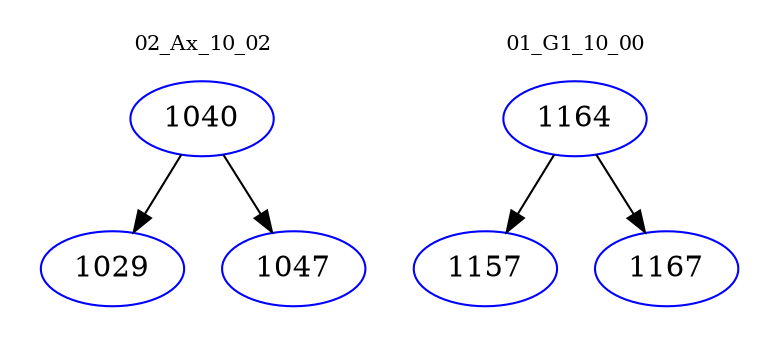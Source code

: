 digraph{
subgraph cluster_0 {
color = white
label = "02_Ax_10_02";
fontsize=10;
T0_1040 [label="1040", color="blue"]
T0_1040 -> T0_1029 [color="black"]
T0_1029 [label="1029", color="blue"]
T0_1040 -> T0_1047 [color="black"]
T0_1047 [label="1047", color="blue"]
}
subgraph cluster_1 {
color = white
label = "01_G1_10_00";
fontsize=10;
T1_1164 [label="1164", color="blue"]
T1_1164 -> T1_1157 [color="black"]
T1_1157 [label="1157", color="blue"]
T1_1164 -> T1_1167 [color="black"]
T1_1167 [label="1167", color="blue"]
}
}
